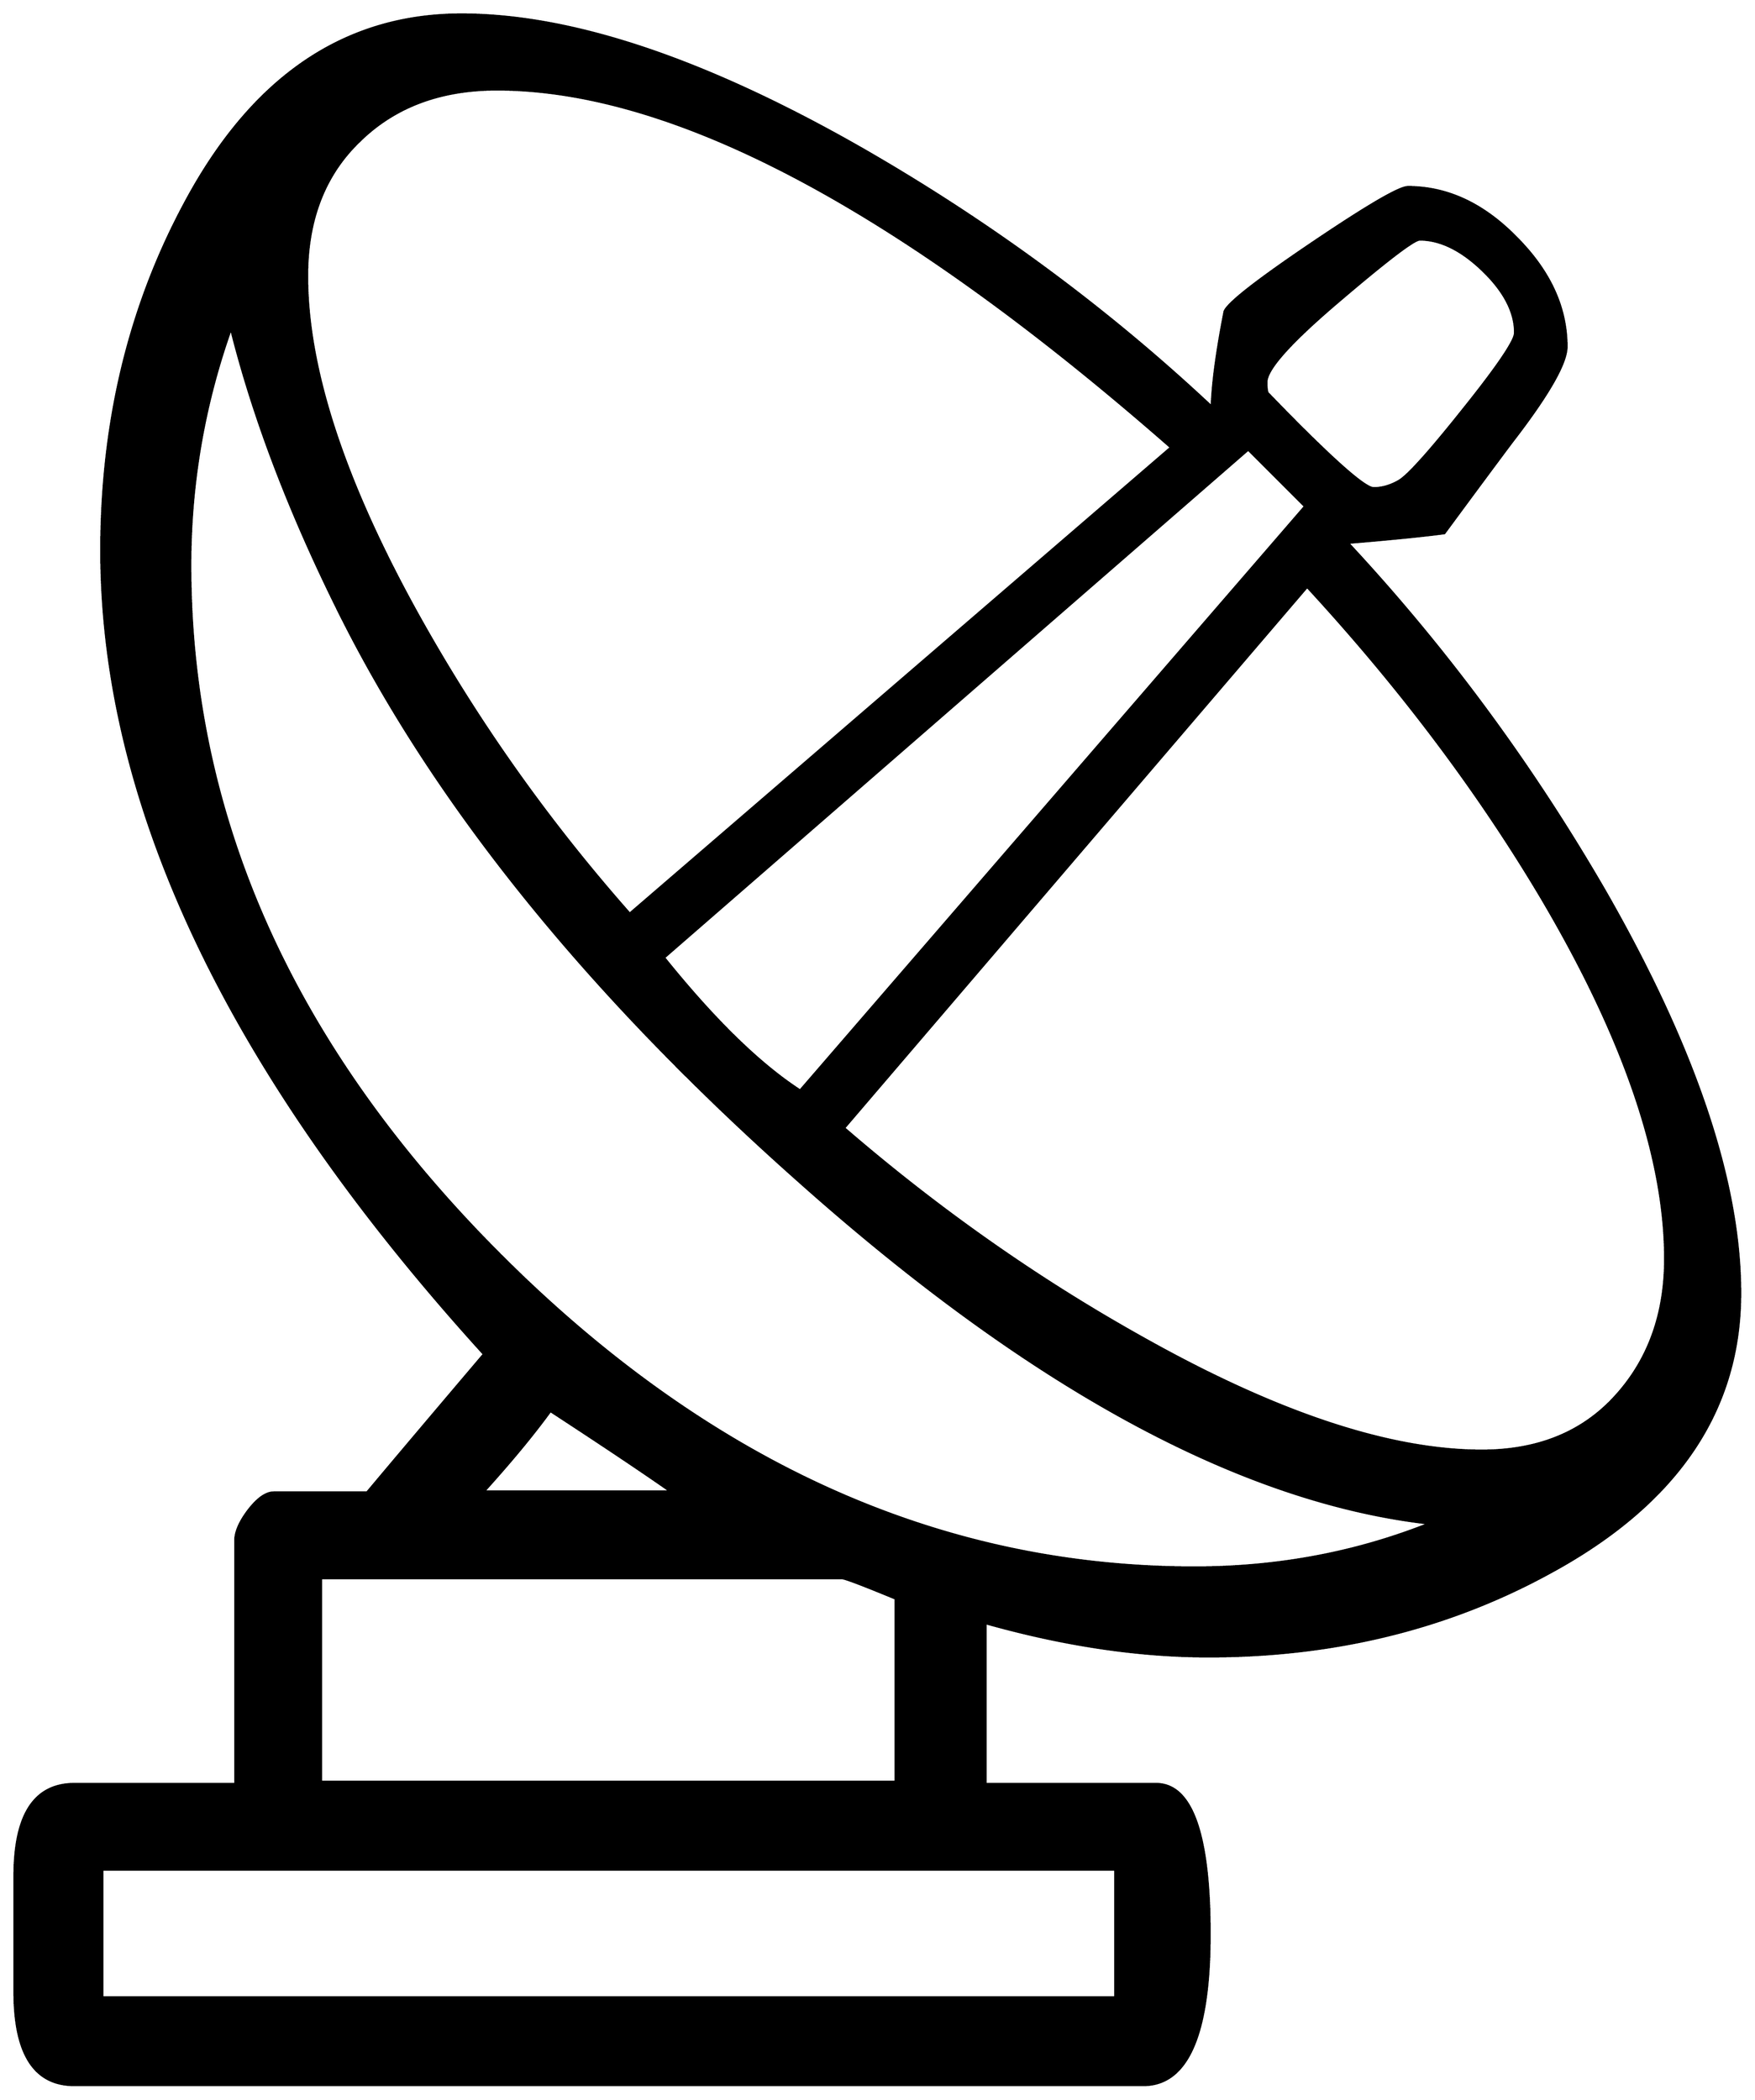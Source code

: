 


\begin{tikzpicture}[y=0.80pt, x=0.80pt, yscale=-1.0, xscale=1.0, inner sep=0pt, outer sep=0pt]
\begin{scope}[shift={(100.0,1727.0)},nonzero rule]
  \path[draw=.,fill=.,line width=1.600pt] (1692.0,-376.0) ..
    controls (1692.0,-267.333) and (1634.0,-181.0) ..
    (1518.0,-117.0) .. controls (1422.0,-63.667) and
    (1314.667,-37.0) .. (1196.0,-37.0) .. controls (1130.667,-37.0)
    and (1061.333,-47.333) .. (988.0,-68.0) -- (988.0,82.0) --
    (1147.0,82.0) .. controls (1180.333,82.0) and (1197.0,128.667)
    .. (1197.0,222.0) .. controls (1197.0,316.0) and
    (1176.333,363.0) .. (1135.0,363.0) -- (138.0,363.0) ..
    controls (100.667,363.0) and (82.0,334.0) .. (82.0,276.0) --
    (82.0,168.0) .. controls (82.0,110.667) and (100.667,82.0) ..
    (138.0,82.0) -- (288.0,82.0) -- (288.0,-145.0) .. controls
    (288.0,-153.0) and (292.0,-162.333) .. (300.0,-173.0) ..
    controls (308.667,-184.333) and (316.667,-190.0) .. (324.0,-190.0)
    -- (411.0,-190.0) .. controls (435.0,-218.667) and
    (471.333,-261.667) .. (520.0,-319.0) .. controls (282.0,-581.0)
    and (163.0,-831.0) .. (163.0,-1069.0) .. controls
    (163.0,-1188.333) and (189.0,-1296.333) .. (241.0,-1393.0) ..
    controls (303.667,-1510.333) and (389.667,-1569.0) ..
    (499.0,-1569.0) .. controls (602.333,-1569.0) and
    (727.333,-1527.0) .. (874.0,-1443.0) .. controls
    (993.333,-1374.333) and (1101.667,-1294.333) .. (1199.0,-1203.0) ..
    controls (1199.667,-1225.0) and (1203.667,-1254.667) ..
    (1211.0,-1292.0) .. controls (1214.333,-1300.0) and
    (1241.667,-1321.333) .. (1293.0,-1356.0) .. controls
    (1344.333,-1390.667) and (1374.0,-1408.0) .. (1382.0,-1408.0) ..
    controls (1418.667,-1408.0) and (1452.333,-1392.333) ..
    (1483.0,-1361.0) .. controls (1514.333,-1329.667) and
    (1530.0,-1295.667) .. (1530.0,-1259.0) .. controls
    (1530.0,-1243.667) and (1513.0,-1214.0) .. (1479.0,-1170.0) ..
    controls (1465.0,-1151.333) and (1444.0,-1123.0) ..
    (1416.0,-1085.0) .. controls (1396.0,-1082.333) and
    (1366.0,-1079.333) .. (1326.0,-1076.0) .. controls
    (1417.333,-978.0) and (1497.333,-869.667) .. (1566.0,-751.0) ..
    controls (1650.0,-604.333) and (1692.0,-479.333) ..
    (1692.0,-376.0) -- cycle(1482.0,-1272.0) .. controls
    (1482.0,-1291.333) and (1472.0,-1310.667) .. (1452.0,-1330.0) ..
    controls (1432.0,-1349.333) and (1412.333,-1359.0) ..
    (1393.0,-1359.0) .. controls (1387.667,-1359.0) and
    (1362.333,-1339.667) .. (1317.0,-1301.0) .. controls
    (1272.333,-1263.0) and (1250.0,-1238.0) .. (1250.0,-1226.0) ..
    controls (1250.0,-1221.333) and (1250.333,-1218.0) ..
    (1251.0,-1216.0) .. controls (1308.333,-1156.667) and
    (1341.333,-1127.0) .. (1350.0,-1127.0) .. controls
    (1358.0,-1127.0) and (1366.0,-1129.333) .. (1374.0,-1134.0) ..
    controls (1382.667,-1139.333) and (1402.667,-1161.667) ..
    (1434.0,-1201.0) .. controls (1466.0,-1241.0) and
    (1482.0,-1264.667) .. (1482.0,-1272.0) --
    cycle(1161.0,-1165.0) .. controls (907.0,-1387.667) and
    (697.333,-1499.0) .. (532.0,-1499.0) .. controls
    (479.333,-1499.0) and (436.667,-1483.0) .. (404.0,-1451.0) ..
    controls (371.333,-1419.667) and (355.0,-1377.667) ..
    (355.0,-1325.0) .. controls (355.0,-1238.333) and
    (389.667,-1132.667) .. (459.0,-1008.0) .. controls
    (514.333,-908.667) and (580.0,-816.0) .. (656.0,-730.0) --
    (1161.0,-1165.0) -- cycle(1622.0,-408.0) .. controls
    (1622.0,-502.0) and (1583.667,-614.0) .. (1507.0,-744.0) ..
    controls (1447.667,-844.0) and (1374.667,-941.0) ..
    (1288.0,-1035.0) -- (856.0,-530.0) .. controls
    (944.0,-454.0) and (1037.0,-388.667) .. (1135.0,-334.0) ..
    controls (1259.667,-264.0) and (1365.0,-229.0) ..
    (1451.0,-229.0) .. controls (1503.0,-229.0) and
    (1544.333,-245.667) .. (1575.0,-279.0) .. controls
    (1606.333,-313.0) and (1622.0,-356.0) .. (1622.0,-408.0) --
    cycle(1286.0,-1110.0) -- (1233.0,-1163.0) -- (688.0,-689.0)
    .. controls (734.667,-631.0) and (777.0,-589.667) ..
    (815.0,-565.0) -- (1286.0,-1110.0) -- cycle(1402.0,-161.0)
    .. controls (1226.0,-181.0) and (1029.667,-287.667) ..
    (813.0,-481.0) .. controls (616.333,-655.667) and (473.333,-833.0)
    .. (384.0,-1013.0) .. controls (338.0,-1105.667) and
    (304.667,-1193.333) .. (284.0,-1276.0) .. controls
    (258.667,-1204.667) and (246.0,-1131.0) .. (246.0,-1055.0) ..
    controls (246.0,-818.333) and (343.0,-603.333) .. (537.0,-410.0)
    .. controls (731.0,-216.667) and (946.333,-120.0) ..
    (1183.0,-120.0) .. controls (1260.333,-120.0) and
    (1333.333,-133.667) .. (1402.0,-161.0) -- cycle(694.0,-191.0) ..
    controls (669.333,-208.333) and (632.0,-233.333) .. (582.0,-266.0)
    .. controls (566.0,-244.0) and (545.333,-219.0) ..
    (520.0,-191.0) -- (694.0,-191.0) -- cycle(904.0,80.0) --
    (904.0,-91.0) .. controls (873.333,-103.667) and (856.667,-110.0)
    .. (854.0,-110.0) -- (368.0,-110.0) -- (368.0,80.0) --
    (904.0,80.0) -- cycle(1109.0,281.0) -- (1109.0,162.0) --
    (164.0,162.0) -- (164.0,281.0) -- (1109.0,281.0) -- cycle;
\end{scope}

\end{tikzpicture}

